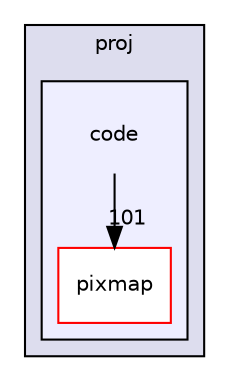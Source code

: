 digraph "C:/Users/manel/Desktop/FEUP/LCOM/FEUP_LCOM/proj/code" {
  bgcolor=transparent;
  compound=true
  node [ fontsize="10", fontname="Helvetica"];
  edge [ labelfontsize="10", labelfontname="Helvetica"];
  subgraph clusterdir_108662027ddb514285aefcd626ffec0b {
    graph [ bgcolor="#ddddee", pencolor="black", label="proj" fontname="Helvetica", fontsize="10", URL="dir_108662027ddb514285aefcd626ffec0b.html"]
  subgraph clusterdir_3b254bddfe7f3c5e399d24c7f4e2beb7 {
    graph [ bgcolor="#eeeeff", pencolor="black", label="" URL="dir_3b254bddfe7f3c5e399d24c7f4e2beb7.html"];
    dir_3b254bddfe7f3c5e399d24c7f4e2beb7 [shape=plaintext label="code"];
    dir_7d8d41d6aa193877d80ee967f7e89030 [shape=box label="pixmap" color="red" fillcolor="white" style="filled" URL="dir_7d8d41d6aa193877d80ee967f7e89030.html"];
  }
  }
  dir_3b254bddfe7f3c5e399d24c7f4e2beb7->dir_7d8d41d6aa193877d80ee967f7e89030 [headlabel="101", labeldistance=1.5 headhref="dir_000007_000008.html"];
}
